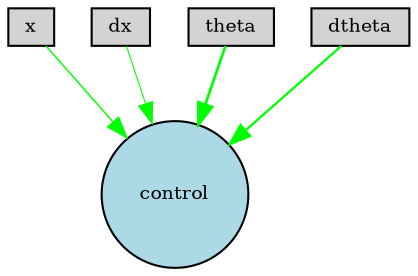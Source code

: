 digraph {
	node [fontsize=9 height=0.2 shape=circle width=0.2]
	x [fillcolor=lightgray shape=box style=filled]
	dx [fillcolor=lightgray shape=box style=filled]
	theta [fillcolor=lightgray shape=box style=filled]
	dtheta [fillcolor=lightgray shape=box style=filled]
	control [fillcolor=lightblue style=filled]
	theta -> control [color=green penwidth=1.31656544219448 style=solid]
	dtheta -> control [color=green penwidth=1.0918509058251442 style=solid]
	dx -> control [color=green penwidth=0.5127796156610827 style=solid]
	x -> control [color=green penwidth=0.6934797407695358 style=solid]
}
